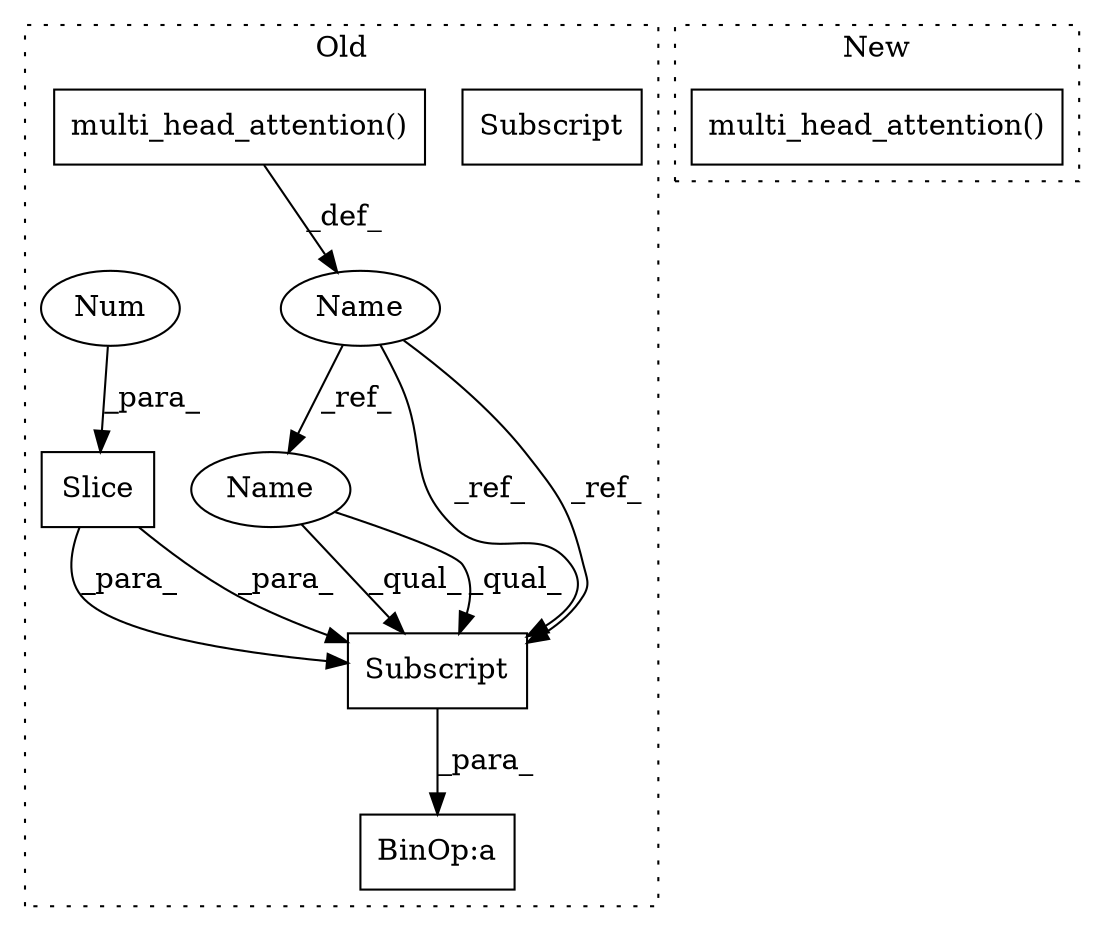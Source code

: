 digraph G {
subgraph cluster0 {
1 [label="Subscript" a="63" s="6817,0" l="16,0" shape="box"];
3 [label="BinOp:a" a="82" s="6814" l="3" shape="box"];
4 [label="Slice" a="80" s="6830" l="2" shape="box"];
5 [label="Name" a="87" s="6223" l="12" shape="ellipse"];
6 [label="multi_head_attention()" a="75" s="6238,6292" l="26,223" shape="box"];
7 [label="Num" a="76" s="6830" l="1" shape="ellipse"];
8 [label="Name" a="87" s="6817" l="12" shape="ellipse"];
9 [label="Subscript" a="63" s="6817,0" l="16,0" shape="box"];
label = "Old";
style="dotted";
}
subgraph cluster1 {
2 [label="multi_head_attention()" a="75" s="5088,5174" l="26,1" shape="box"];
label = "New";
style="dotted";
}
4 -> 9 [label="_para_"];
4 -> 9 [label="_para_"];
5 -> 8 [label="_ref_"];
5 -> 9 [label="_ref_"];
5 -> 9 [label="_ref_"];
6 -> 5 [label="_def_"];
7 -> 4 [label="_para_"];
8 -> 9 [label="_qual_"];
8 -> 9 [label="_qual_"];
9 -> 3 [label="_para_"];
}